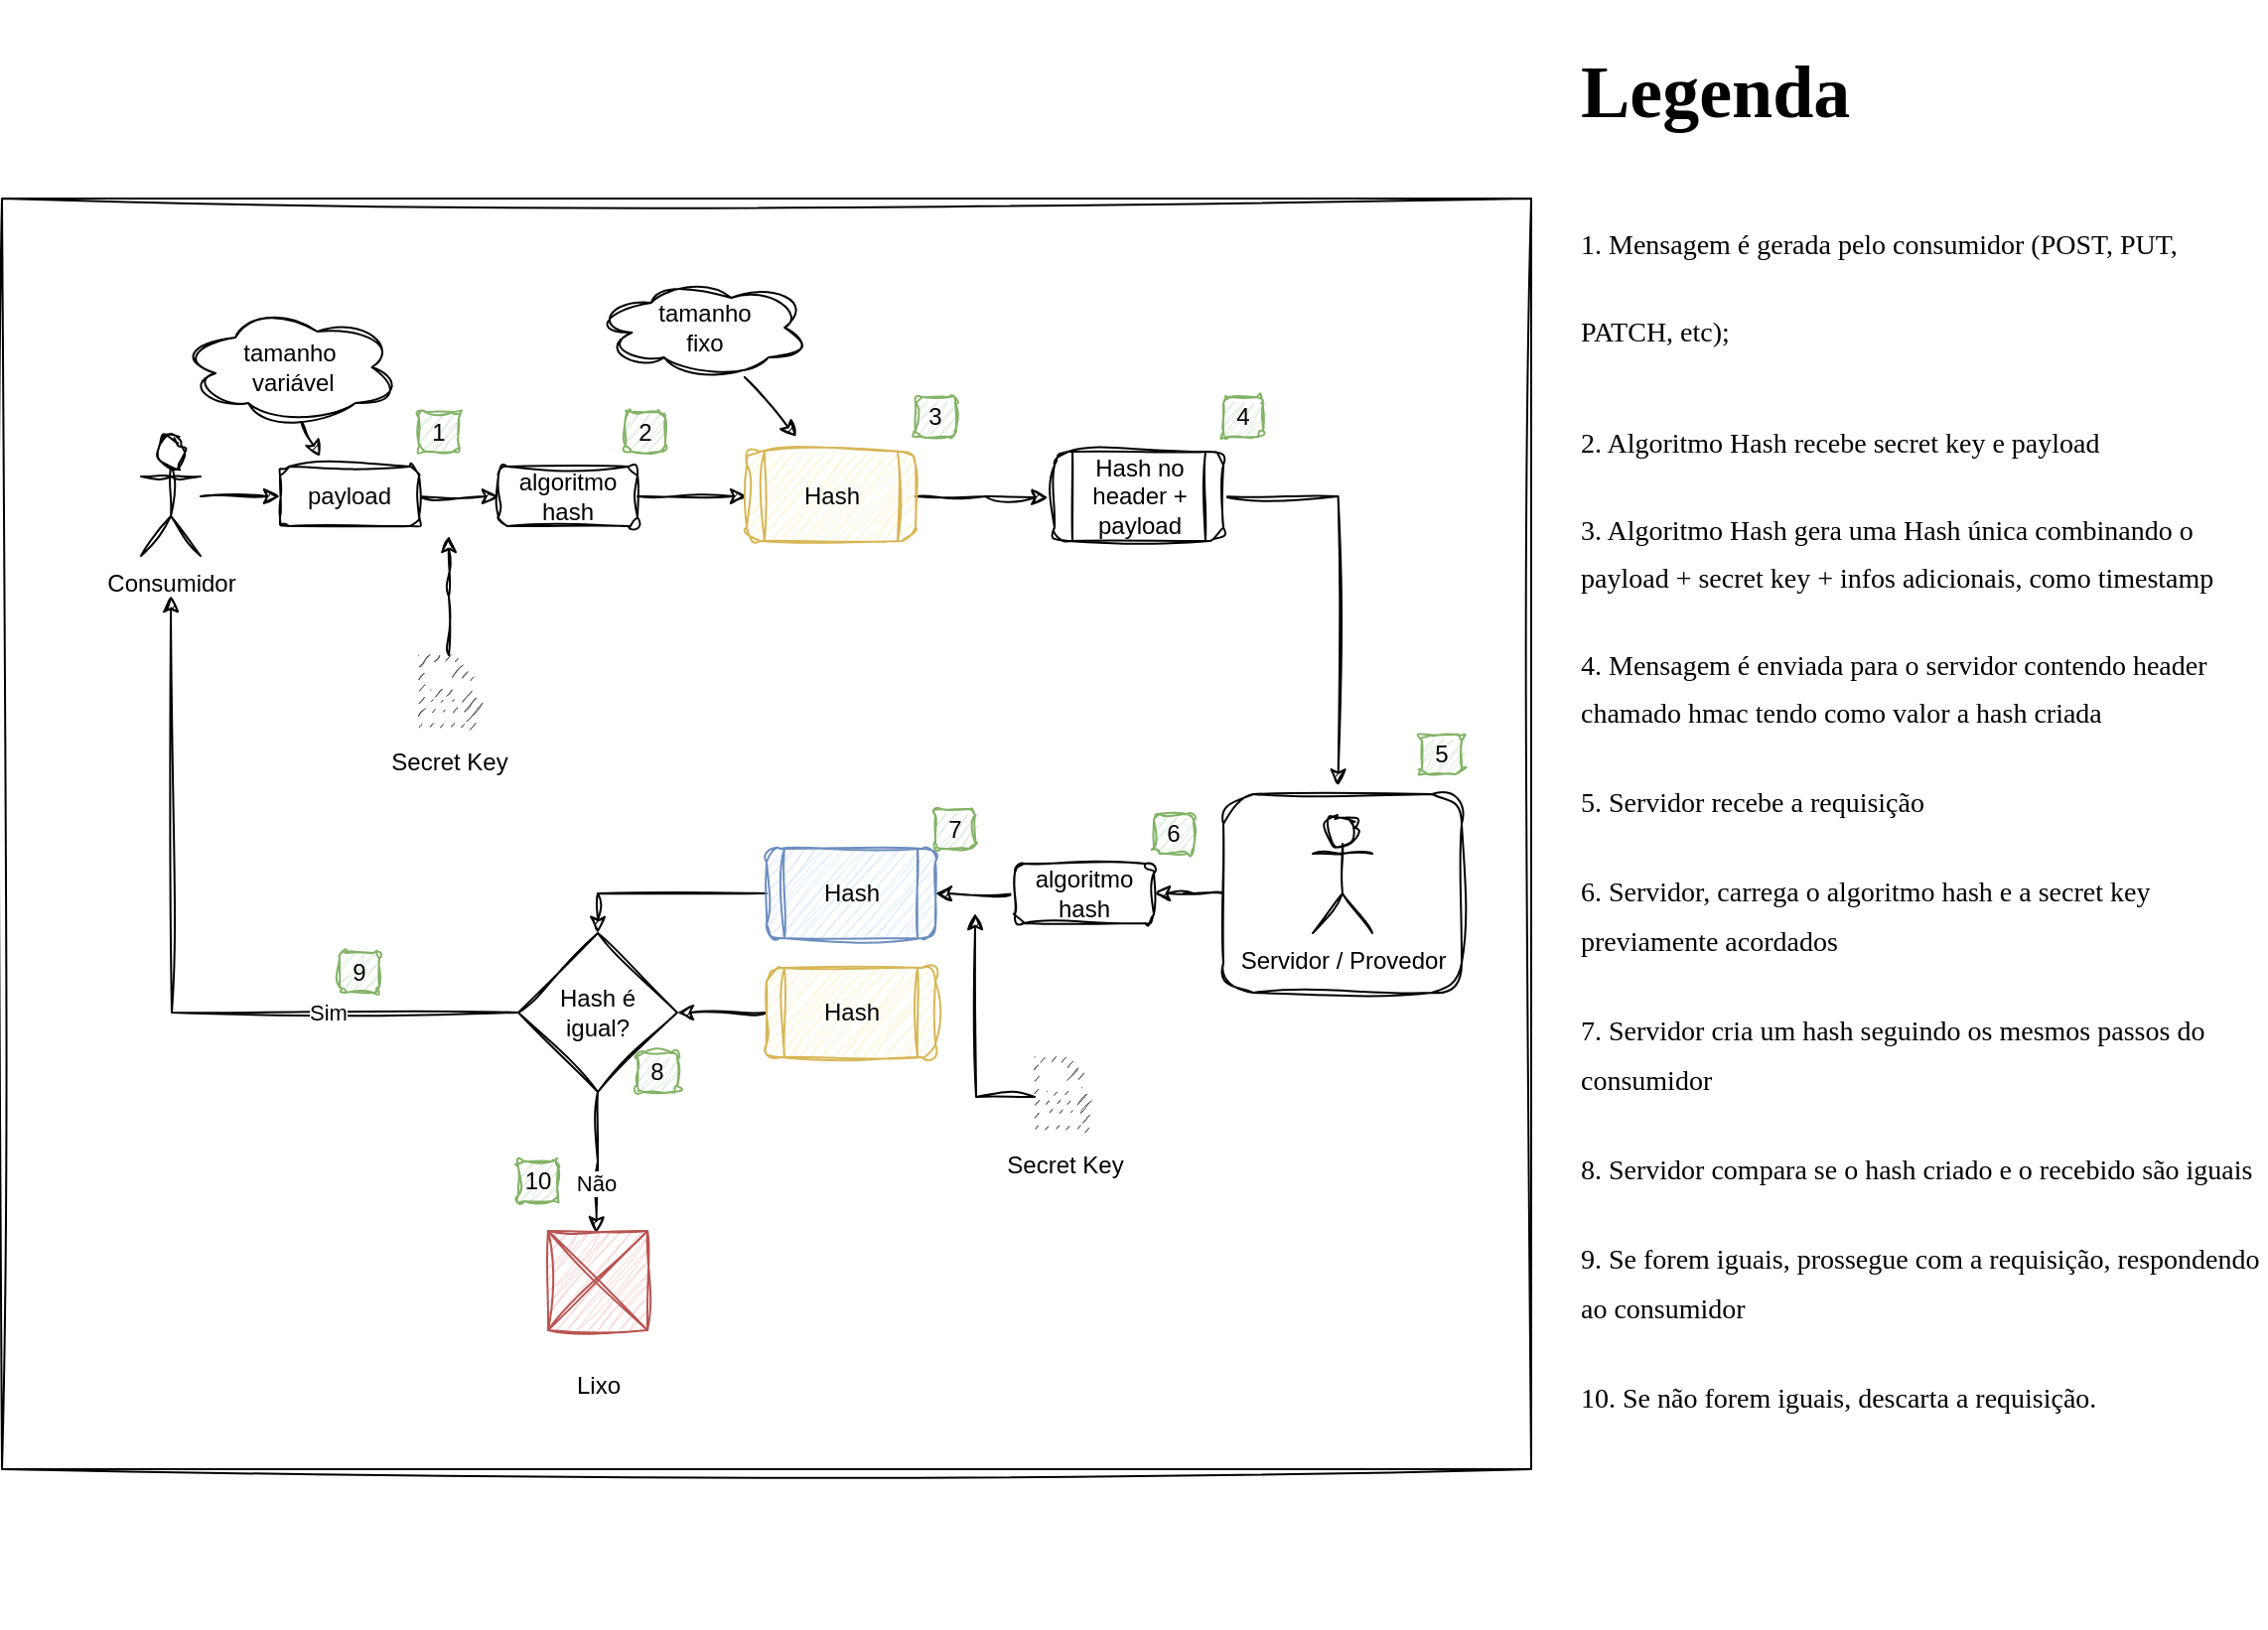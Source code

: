 <mxfile version="21.6.6" type="github">
  <diagram name="Page-1" id="LZB9dBl9Maga8fnUNB1n">
    <mxGraphModel dx="1461" dy="935" grid="1" gridSize="10" guides="1" tooltips="1" connect="1" arrows="1" fold="1" page="1" pageScale="1" pageWidth="1169" pageHeight="827" math="0" shadow="0">
      <root>
        <mxCell id="0" />
        <mxCell id="1" parent="0" />
        <mxCell id="qlPzjvzechH_z4hfrzgc-66" value="" style="whiteSpace=wrap;html=1;sketch=1;hachureGap=4;jiggle=2;curveFitting=1;fontFamily=Architects Daughter;fontSource=https%3A%2F%2Ffonts.googleapis.com%2Fcss%3Ffamily%3DArchitects%2BDaughter;fontSize=20;" vertex="1" parent="1">
          <mxGeometry x="20" y="100" width="770" height="640" as="geometry" />
        </mxCell>
        <mxCell id="qlPzjvzechH_z4hfrzgc-38" style="edgeStyle=orthogonalEdgeStyle;rounded=0;orthogonalLoop=1;jettySize=auto;html=1;entryX=1;entryY=0.5;entryDx=0;entryDy=0;sketch=1;curveFitting=1;jiggle=2;" edge="1" parent="1" source="qlPzjvzechH_z4hfrzgc-28" target="qlPzjvzechH_z4hfrzgc-36">
          <mxGeometry relative="1" as="geometry" />
        </mxCell>
        <mxCell id="qlPzjvzechH_z4hfrzgc-28" value="" style="rounded=1;whiteSpace=wrap;html=1;sketch=1;curveFitting=1;jiggle=2;" vertex="1" parent="1">
          <mxGeometry x="635" y="400" width="120" height="100" as="geometry" />
        </mxCell>
        <mxCell id="qlPzjvzechH_z4hfrzgc-8" style="edgeStyle=orthogonalEdgeStyle;rounded=0;orthogonalLoop=1;jettySize=auto;html=1;entryX=0;entryY=0.5;entryDx=0;entryDy=0;sketch=1;curveFitting=1;jiggle=2;" edge="1" parent="1" source="qlPzjvzechH_z4hfrzgc-1" target="qlPzjvzechH_z4hfrzgc-5">
          <mxGeometry relative="1" as="geometry" />
        </mxCell>
        <mxCell id="qlPzjvzechH_z4hfrzgc-1" value="Consumidor" style="shape=umlActor;verticalLabelPosition=bottom;verticalAlign=top;html=1;outlineConnect=0;sketch=1;curveFitting=1;jiggle=2;" vertex="1" parent="1">
          <mxGeometry x="90" y="220" width="30" height="60" as="geometry" />
        </mxCell>
        <mxCell id="qlPzjvzechH_z4hfrzgc-2" value="Servidor / Provedor" style="shape=umlActor;verticalLabelPosition=bottom;verticalAlign=top;html=1;outlineConnect=0;sketch=1;curveFitting=1;jiggle=2;" vertex="1" parent="1">
          <mxGeometry x="680" y="410" width="30" height="60" as="geometry" />
        </mxCell>
        <mxCell id="qlPzjvzechH_z4hfrzgc-9" style="edgeStyle=orthogonalEdgeStyle;rounded=0;orthogonalLoop=1;jettySize=auto;html=1;entryX=0;entryY=0.5;entryDx=0;entryDy=0;sketch=1;curveFitting=1;jiggle=2;" edge="1" parent="1" source="qlPzjvzechH_z4hfrzgc-5" target="qlPzjvzechH_z4hfrzgc-7">
          <mxGeometry relative="1" as="geometry" />
        </mxCell>
        <mxCell id="qlPzjvzechH_z4hfrzgc-5" value="payload" style="rounded=1;whiteSpace=wrap;html=1;sketch=1;curveFitting=1;jiggle=2;" vertex="1" parent="1">
          <mxGeometry x="160" y="235" width="70" height="30" as="geometry" />
        </mxCell>
        <mxCell id="qlPzjvzechH_z4hfrzgc-12" style="edgeStyle=orthogonalEdgeStyle;rounded=0;orthogonalLoop=1;jettySize=auto;html=1;sketch=1;curveFitting=1;jiggle=2;" edge="1" parent="1" source="qlPzjvzechH_z4hfrzgc-6">
          <mxGeometry relative="1" as="geometry">
            <mxPoint x="245" y="270" as="targetPoint" />
          </mxGeometry>
        </mxCell>
        <mxCell id="qlPzjvzechH_z4hfrzgc-6" value="Secret Key" style="pointerEvents=1;shadow=0;dashed=0;html=1;strokeColor=none;fillColor=#505050;labelPosition=center;verticalLabelPosition=bottom;verticalAlign=top;outlineConnect=0;align=center;shape=mxgraph.office.concepts.file_key;sketch=1;curveFitting=1;jiggle=2;" vertex="1" parent="1">
          <mxGeometry x="230" y="330" width="30" height="40" as="geometry" />
        </mxCell>
        <mxCell id="qlPzjvzechH_z4hfrzgc-16" value="" style="edgeStyle=orthogonalEdgeStyle;rounded=0;orthogonalLoop=1;jettySize=auto;html=1;sketch=1;curveFitting=1;jiggle=2;" edge="1" parent="1" source="qlPzjvzechH_z4hfrzgc-7" target="qlPzjvzechH_z4hfrzgc-15">
          <mxGeometry relative="1" as="geometry" />
        </mxCell>
        <mxCell id="qlPzjvzechH_z4hfrzgc-7" value="algoritmo hash" style="rounded=1;whiteSpace=wrap;html=1;sketch=1;curveFitting=1;jiggle=2;" vertex="1" parent="1">
          <mxGeometry x="270" y="235" width="70" height="30" as="geometry" />
        </mxCell>
        <mxCell id="qlPzjvzechH_z4hfrzgc-13" value="" style="endArrow=classic;html=1;rounded=0;exitX=0.55;exitY=0.95;exitDx=0;exitDy=0;exitPerimeter=0;sketch=1;curveFitting=1;jiggle=2;" edge="1" parent="1" source="qlPzjvzechH_z4hfrzgc-22">
          <mxGeometry width="50" height="50" relative="1" as="geometry">
            <mxPoint x="120" y="160" as="sourcePoint" />
            <mxPoint x="180" y="230" as="targetPoint" />
          </mxGeometry>
        </mxCell>
        <mxCell id="qlPzjvzechH_z4hfrzgc-20" value="" style="edgeStyle=orthogonalEdgeStyle;rounded=0;orthogonalLoop=1;jettySize=auto;html=1;entryX=-0.039;entryY=0.513;entryDx=0;entryDy=0;entryPerimeter=0;sketch=1;curveFitting=1;jiggle=2;" edge="1" parent="1" source="qlPzjvzechH_z4hfrzgc-15" target="qlPzjvzechH_z4hfrzgc-21">
          <mxGeometry relative="1" as="geometry">
            <mxPoint x="542.5" y="250" as="targetPoint" />
          </mxGeometry>
        </mxCell>
        <mxCell id="qlPzjvzechH_z4hfrzgc-15" value="Hash" style="shape=process;whiteSpace=wrap;html=1;backgroundOutline=1;rounded=1;fillColor=#fff2cc;strokeColor=#d6b656;sketch=1;curveFitting=1;jiggle=2;" vertex="1" parent="1">
          <mxGeometry x="395" y="227.5" width="85" height="45" as="geometry" />
        </mxCell>
        <mxCell id="qlPzjvzechH_z4hfrzgc-17" value="" style="endArrow=classic;html=1;rounded=0;exitX=0.688;exitY=1;exitDx=0;exitDy=0;exitPerimeter=0;sketch=1;curveFitting=1;jiggle=2;" edge="1" parent="1" source="qlPzjvzechH_z4hfrzgc-23">
          <mxGeometry width="50" height="50" relative="1" as="geometry">
            <mxPoint x="307.5" y="165" as="sourcePoint" />
            <mxPoint x="420" y="220" as="targetPoint" />
          </mxGeometry>
        </mxCell>
        <mxCell id="qlPzjvzechH_z4hfrzgc-29" style="edgeStyle=orthogonalEdgeStyle;rounded=0;orthogonalLoop=1;jettySize=auto;html=1;entryX=0.482;entryY=-0.043;entryDx=0;entryDy=0;entryPerimeter=0;sketch=1;curveFitting=1;jiggle=2;" edge="1" parent="1" source="qlPzjvzechH_z4hfrzgc-21" target="qlPzjvzechH_z4hfrzgc-28">
          <mxGeometry relative="1" as="geometry">
            <Array as="points">
              <mxPoint x="693" y="250" />
            </Array>
          </mxGeometry>
        </mxCell>
        <mxCell id="qlPzjvzechH_z4hfrzgc-21" value="Hash no header + payload" style="shape=process;whiteSpace=wrap;html=1;backgroundOutline=1;rounded=1;sketch=1;curveFitting=1;jiggle=2;" vertex="1" parent="1">
          <mxGeometry x="550" y="227.5" width="85" height="45" as="geometry" />
        </mxCell>
        <mxCell id="qlPzjvzechH_z4hfrzgc-22" value="tamanho&lt;br&gt;&amp;nbsp;variável" style="ellipse;shape=cloud;whiteSpace=wrap;html=1;sketch=1;curveFitting=1;jiggle=2;" vertex="1" parent="1">
          <mxGeometry x="110" y="155" width="110" height="60" as="geometry" />
        </mxCell>
        <mxCell id="qlPzjvzechH_z4hfrzgc-23" value="tamanho &lt;br&gt;fixo" style="ellipse;shape=cloud;whiteSpace=wrap;html=1;sketch=1;curveFitting=1;jiggle=2;" vertex="1" parent="1">
          <mxGeometry x="320" y="140" width="107.5" height="50" as="geometry" />
        </mxCell>
        <mxCell id="qlPzjvzechH_z4hfrzgc-31" value="2" style="rounded=1;whiteSpace=wrap;html=1;fillColor=#d5e8d4;strokeColor=#82b366;sketch=1;curveFitting=1;jiggle=2;" vertex="1" parent="1">
          <mxGeometry x="334" y="207.5" width="20" height="20" as="geometry" />
        </mxCell>
        <mxCell id="qlPzjvzechH_z4hfrzgc-32" value="1" style="rounded=1;whiteSpace=wrap;html=1;fillColor=#d5e8d4;strokeColor=#82b366;sketch=1;curveFitting=1;jiggle=2;" vertex="1" parent="1">
          <mxGeometry x="230" y="207.5" width="20" height="20" as="geometry" />
        </mxCell>
        <mxCell id="qlPzjvzechH_z4hfrzgc-33" value="3" style="rounded=1;whiteSpace=wrap;html=1;fillColor=#d5e8d4;strokeColor=#82b366;sketch=1;curveFitting=1;jiggle=2;" vertex="1" parent="1">
          <mxGeometry x="480" y="200" width="20" height="20" as="geometry" />
        </mxCell>
        <mxCell id="qlPzjvzechH_z4hfrzgc-34" value="4" style="rounded=1;whiteSpace=wrap;html=1;fillColor=#d5e8d4;strokeColor=#82b366;sketch=1;curveFitting=1;jiggle=2;" vertex="1" parent="1">
          <mxGeometry x="635" y="200" width="20" height="20" as="geometry" />
        </mxCell>
        <mxCell id="qlPzjvzechH_z4hfrzgc-35" value="5" style="rounded=1;whiteSpace=wrap;html=1;fillColor=#d5e8d4;strokeColor=#82b366;sketch=1;curveFitting=1;jiggle=2;" vertex="1" parent="1">
          <mxGeometry x="735" y="370" width="20" height="20" as="geometry" />
        </mxCell>
        <mxCell id="qlPzjvzechH_z4hfrzgc-41" style="edgeStyle=orthogonalEdgeStyle;rounded=0;orthogonalLoop=1;jettySize=auto;html=1;entryX=1;entryY=0.5;entryDx=0;entryDy=0;sketch=1;curveFitting=1;jiggle=2;" edge="1" parent="1" source="qlPzjvzechH_z4hfrzgc-36" target="qlPzjvzechH_z4hfrzgc-40">
          <mxGeometry relative="1" as="geometry">
            <mxPoint x="510" y="450" as="targetPoint" />
          </mxGeometry>
        </mxCell>
        <mxCell id="qlPzjvzechH_z4hfrzgc-36" value="algoritmo hash" style="rounded=1;whiteSpace=wrap;html=1;sketch=1;curveFitting=1;jiggle=2;" vertex="1" parent="1">
          <mxGeometry x="530" y="435" width="70" height="30" as="geometry" />
        </mxCell>
        <mxCell id="qlPzjvzechH_z4hfrzgc-39" value="6" style="rounded=1;whiteSpace=wrap;html=1;fillColor=#d5e8d4;strokeColor=#82b366;sketch=1;curveFitting=1;jiggle=2;" vertex="1" parent="1">
          <mxGeometry x="600" y="410" width="20" height="20" as="geometry" />
        </mxCell>
        <mxCell id="qlPzjvzechH_z4hfrzgc-47" style="edgeStyle=orthogonalEdgeStyle;rounded=0;orthogonalLoop=1;jettySize=auto;html=1;entryX=0.5;entryY=0;entryDx=0;entryDy=0;sketch=1;curveFitting=1;jiggle=2;" edge="1" parent="1" source="qlPzjvzechH_z4hfrzgc-40" target="qlPzjvzechH_z4hfrzgc-46">
          <mxGeometry relative="1" as="geometry" />
        </mxCell>
        <mxCell id="qlPzjvzechH_z4hfrzgc-40" value="Hash" style="shape=process;whiteSpace=wrap;html=1;backgroundOutline=1;rounded=1;fillColor=#dae8fc;strokeColor=#6c8ebf;sketch=1;curveFitting=1;jiggle=2;" vertex="1" parent="1">
          <mxGeometry x="405" y="427.5" width="85" height="45" as="geometry" />
        </mxCell>
        <mxCell id="qlPzjvzechH_z4hfrzgc-42" value="7" style="rounded=1;whiteSpace=wrap;html=1;fillColor=#d5e8d4;strokeColor=#82b366;sketch=1;curveFitting=1;jiggle=2;" vertex="1" parent="1">
          <mxGeometry x="490" y="407.5" width="20" height="20" as="geometry" />
        </mxCell>
        <mxCell id="qlPzjvzechH_z4hfrzgc-51" style="edgeStyle=orthogonalEdgeStyle;rounded=0;orthogonalLoop=1;jettySize=auto;html=1;entryX=1;entryY=0.5;entryDx=0;entryDy=0;sketch=1;curveFitting=1;jiggle=2;" edge="1" parent="1" source="qlPzjvzechH_z4hfrzgc-43" target="qlPzjvzechH_z4hfrzgc-46">
          <mxGeometry relative="1" as="geometry">
            <Array as="points">
              <mxPoint x="440" y="510" />
            </Array>
          </mxGeometry>
        </mxCell>
        <mxCell id="qlPzjvzechH_z4hfrzgc-43" value="Hash" style="shape=process;whiteSpace=wrap;html=1;backgroundOutline=1;rounded=1;fillColor=#fff2cc;strokeColor=#d6b656;sketch=1;curveFitting=1;jiggle=2;" vertex="1" parent="1">
          <mxGeometry x="405" y="487.5" width="85" height="45" as="geometry" />
        </mxCell>
        <mxCell id="qlPzjvzechH_z4hfrzgc-52" style="edgeStyle=orthogonalEdgeStyle;rounded=0;orthogonalLoop=1;jettySize=auto;html=1;sketch=1;curveFitting=1;jiggle=2;" edge="1" parent="1" source="qlPzjvzechH_z4hfrzgc-46">
          <mxGeometry relative="1" as="geometry">
            <mxPoint x="105" y="300" as="targetPoint" />
          </mxGeometry>
        </mxCell>
        <mxCell id="qlPzjvzechH_z4hfrzgc-53" value="Sim" style="edgeLabel;html=1;align=center;verticalAlign=middle;resizable=0;points=[];sketch=1;curveFitting=1;jiggle=2;" vertex="1" connectable="0" parent="qlPzjvzechH_z4hfrzgc-52">
          <mxGeometry x="-0.501" relative="1" as="geometry">
            <mxPoint as="offset" />
          </mxGeometry>
        </mxCell>
        <mxCell id="qlPzjvzechH_z4hfrzgc-56" style="edgeStyle=orthogonalEdgeStyle;rounded=0;orthogonalLoop=1;jettySize=auto;html=1;entryX=0.483;entryY=0.023;entryDx=0;entryDy=0;entryPerimeter=0;sketch=1;curveFitting=1;jiggle=2;" edge="1" parent="1" source="qlPzjvzechH_z4hfrzgc-46" target="qlPzjvzechH_z4hfrzgc-55">
          <mxGeometry relative="1" as="geometry" />
        </mxCell>
        <mxCell id="qlPzjvzechH_z4hfrzgc-58" value="Não" style="edgeLabel;html=1;align=center;verticalAlign=middle;resizable=0;points=[];sketch=1;curveFitting=1;jiggle=2;" vertex="1" connectable="0" parent="qlPzjvzechH_z4hfrzgc-56">
          <mxGeometry x="0.306" relative="1" as="geometry">
            <mxPoint as="offset" />
          </mxGeometry>
        </mxCell>
        <mxCell id="qlPzjvzechH_z4hfrzgc-46" value="Hash é &lt;br&gt;igual?" style="rhombus;whiteSpace=wrap;html=1;sketch=1;curveFitting=1;jiggle=2;" vertex="1" parent="1">
          <mxGeometry x="280" y="470" width="80" height="80" as="geometry" />
        </mxCell>
        <mxCell id="qlPzjvzechH_z4hfrzgc-44" value="8" style="rounded=1;whiteSpace=wrap;html=1;fillColor=#d5e8d4;strokeColor=#82b366;sketch=1;curveFitting=1;jiggle=2;" vertex="1" parent="1">
          <mxGeometry x="340" y="530" width="20" height="20" as="geometry" />
        </mxCell>
        <mxCell id="qlPzjvzechH_z4hfrzgc-54" value="9" style="rounded=1;whiteSpace=wrap;html=1;fillColor=#d5e8d4;strokeColor=#82b366;sketch=1;curveFitting=1;jiggle=2;" vertex="1" parent="1">
          <mxGeometry x="190" y="480" width="20" height="20" as="geometry" />
        </mxCell>
        <mxCell id="qlPzjvzechH_z4hfrzgc-55" value="&lt;br&gt;Lixo" style="verticalLabelPosition=bottom;shadow=0;dashed=0;align=center;html=1;verticalAlign=top;strokeWidth=1;shape=mxgraph.mockup.graphics.simpleIcon;strokeColor=#b85450;fillColor=#f8cecc;sketch=1;curveFitting=1;jiggle=2;" vertex="1" parent="1">
          <mxGeometry x="295" y="620" width="50" height="50" as="geometry" />
        </mxCell>
        <mxCell id="qlPzjvzechH_z4hfrzgc-57" value="10" style="rounded=1;whiteSpace=wrap;html=1;fillColor=#d5e8d4;strokeColor=#82b366;sketch=1;curveFitting=1;jiggle=2;" vertex="1" parent="1">
          <mxGeometry x="280" y="585" width="20" height="20" as="geometry" />
        </mxCell>
        <mxCell id="qlPzjvzechH_z4hfrzgc-62" value="&lt;h1 style=&quot;font-size: 37px;&quot;&gt;&lt;font style=&quot;font-size: 37px;&quot; face=&quot;Verdana&quot;&gt;Legenda&lt;/font&gt;&lt;/h1&gt;&lt;h1 style=&quot;font-size: 37px;&quot;&gt;&lt;span style=&quot;font-size: 14px; font-family: Verdana; font-weight: normal;&quot;&gt;1. Mensagem é gerada pelo consumidor (POST, PUT, PATCH, etc);&lt;/span&gt;&lt;/h1&gt;&lt;p&gt;&lt;font face=&quot;Verdana&quot; style=&quot;font-size: 14px;&quot;&gt;2. Algoritmo Hash recebe secret key e payload&lt;/font&gt;&lt;/p&gt;&lt;p&gt;&lt;font face=&quot;Verdana&quot; style=&quot;font-size: 14px;&quot;&gt;3. Algoritmo Hash gera uma Hash única combinando o payload + secret key + infos adicionais, como timestamp&lt;/font&gt;&lt;/p&gt;&lt;p&gt;&lt;font face=&quot;Verdana&quot; style=&quot;font-size: 14px;&quot;&gt;4. Mensagem é enviada para o servidor contendo header chamado hmac tendo como valor a hash criada&lt;/font&gt;&lt;/p&gt;&lt;p&gt;&lt;font face=&quot;Verdana&quot;&gt;&lt;span style=&quot;font-size: 14px;&quot;&gt;5. Servidor recebe a requisição&lt;/span&gt;&lt;/font&gt;&lt;/p&gt;&lt;p&gt;&lt;font face=&quot;Verdana&quot;&gt;&lt;span style=&quot;font-size: 14px;&quot;&gt;6. Servidor, carrega o algoritmo hash e a secret key previamente acordados&lt;/span&gt;&lt;/font&gt;&lt;/p&gt;&lt;p&gt;&lt;font face=&quot;Verdana&quot;&gt;&lt;span style=&quot;font-size: 14px;&quot;&gt;7. Servidor cria um hash seguindo os mesmos passos do consumidor&lt;/span&gt;&lt;/font&gt;&lt;/p&gt;&lt;p&gt;&lt;font face=&quot;Verdana&quot;&gt;&lt;span style=&quot;font-size: 14px;&quot;&gt;8. Servidor compara se o hash criado e o recebido são iguais&lt;/span&gt;&lt;/font&gt;&lt;/p&gt;&lt;p&gt;&lt;font face=&quot;Verdana&quot;&gt;&lt;span style=&quot;font-size: 14px;&quot;&gt;9. Se forem iguais, prossegue com a requisição, respondendo ao consumidor&lt;/span&gt;&lt;/font&gt;&lt;/p&gt;&lt;p&gt;&lt;font face=&quot;Verdana&quot;&gt;&lt;span style=&quot;font-size: 14px;&quot;&gt;10. Se não forem iguais, descarta a requisição.&lt;/span&gt;&lt;/font&gt;&lt;/p&gt;" style="text;html=1;strokeColor=none;fillColor=none;spacing=5;spacingTop=-20;whiteSpace=wrap;overflow=hidden;rounded=0;fontSize=20;fontFamily=Architects Daughter;" vertex="1" parent="1">
          <mxGeometry x="810" y="10" width="350" height="810" as="geometry" />
        </mxCell>
        <mxCell id="qlPzjvzechH_z4hfrzgc-64" style="edgeStyle=orthogonalEdgeStyle;rounded=0;orthogonalLoop=1;jettySize=auto;html=1;sketch=1;curveFitting=1;jiggle=2;" edge="1" parent="1" source="qlPzjvzechH_z4hfrzgc-65">
          <mxGeometry relative="1" as="geometry">
            <mxPoint x="510" y="460" as="targetPoint" />
          </mxGeometry>
        </mxCell>
        <mxCell id="qlPzjvzechH_z4hfrzgc-65" value="Secret Key" style="pointerEvents=1;shadow=0;dashed=0;html=1;strokeColor=none;fillColor=#505050;labelPosition=center;verticalLabelPosition=bottom;verticalAlign=top;outlineConnect=0;align=center;shape=mxgraph.office.concepts.file_key;sketch=1;curveFitting=1;jiggle=2;" vertex="1" parent="1">
          <mxGeometry x="540" y="532.5" width="30" height="40" as="geometry" />
        </mxCell>
      </root>
    </mxGraphModel>
  </diagram>
</mxfile>
